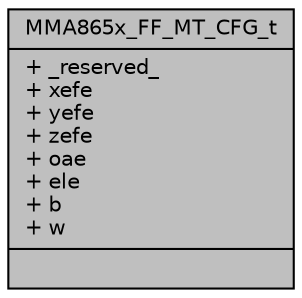 digraph "MMA865x_FF_MT_CFG_t"
{
  edge [fontname="Helvetica",fontsize="10",labelfontname="Helvetica",labelfontsize="10"];
  node [fontname="Helvetica",fontsize="10",shape=record];
  Node1 [label="{MMA865x_FF_MT_CFG_t\n|+ _reserved_\l+ xefe\l+ yefe\l+ zefe\l+ oae\l+ ele\l+ b\l+ w\l|}",height=0.2,width=0.4,color="black", fillcolor="grey75", style="filled", fontcolor="black"];
}
